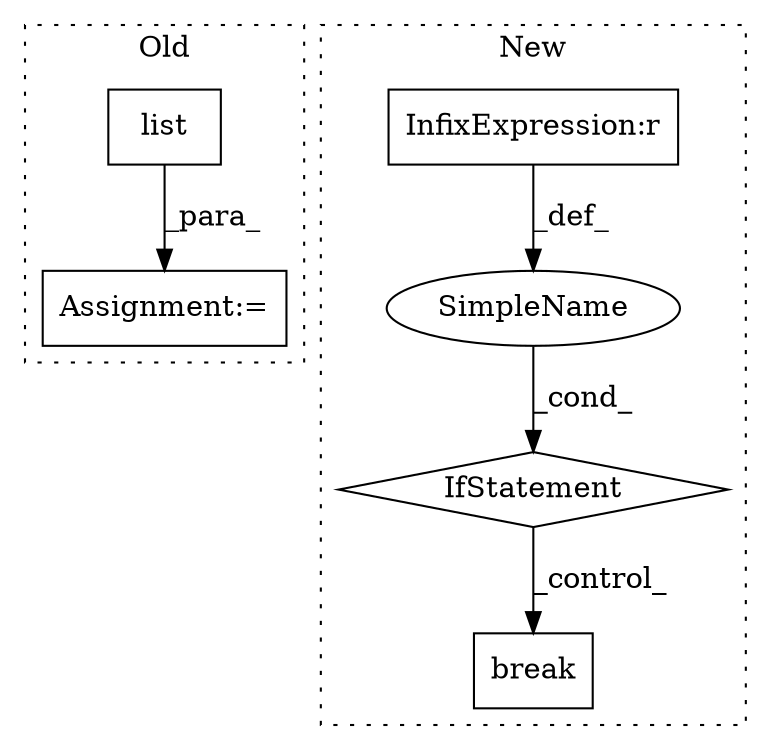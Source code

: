 digraph G {
subgraph cluster0 {
1 [label="list" a="32" s="2322,2355" l="5,1" shape="box"];
6 [label="Assignment:=" a="7" s="2321" l="1" shape="box"];
label = "Old";
style="dotted";
}
subgraph cluster1 {
2 [label="break" a="10" s="2777" l="6" shape="box"];
3 [label="IfStatement" a="25" s="2745,2759" l="4,2" shape="diamond"];
4 [label="SimpleName" a="42" s="" l="" shape="ellipse"];
5 [label="InfixExpression:r" a="27" s="2751" l="4" shape="box"];
label = "New";
style="dotted";
}
1 -> 6 [label="_para_"];
3 -> 2 [label="_control_"];
4 -> 3 [label="_cond_"];
5 -> 4 [label="_def_"];
}
